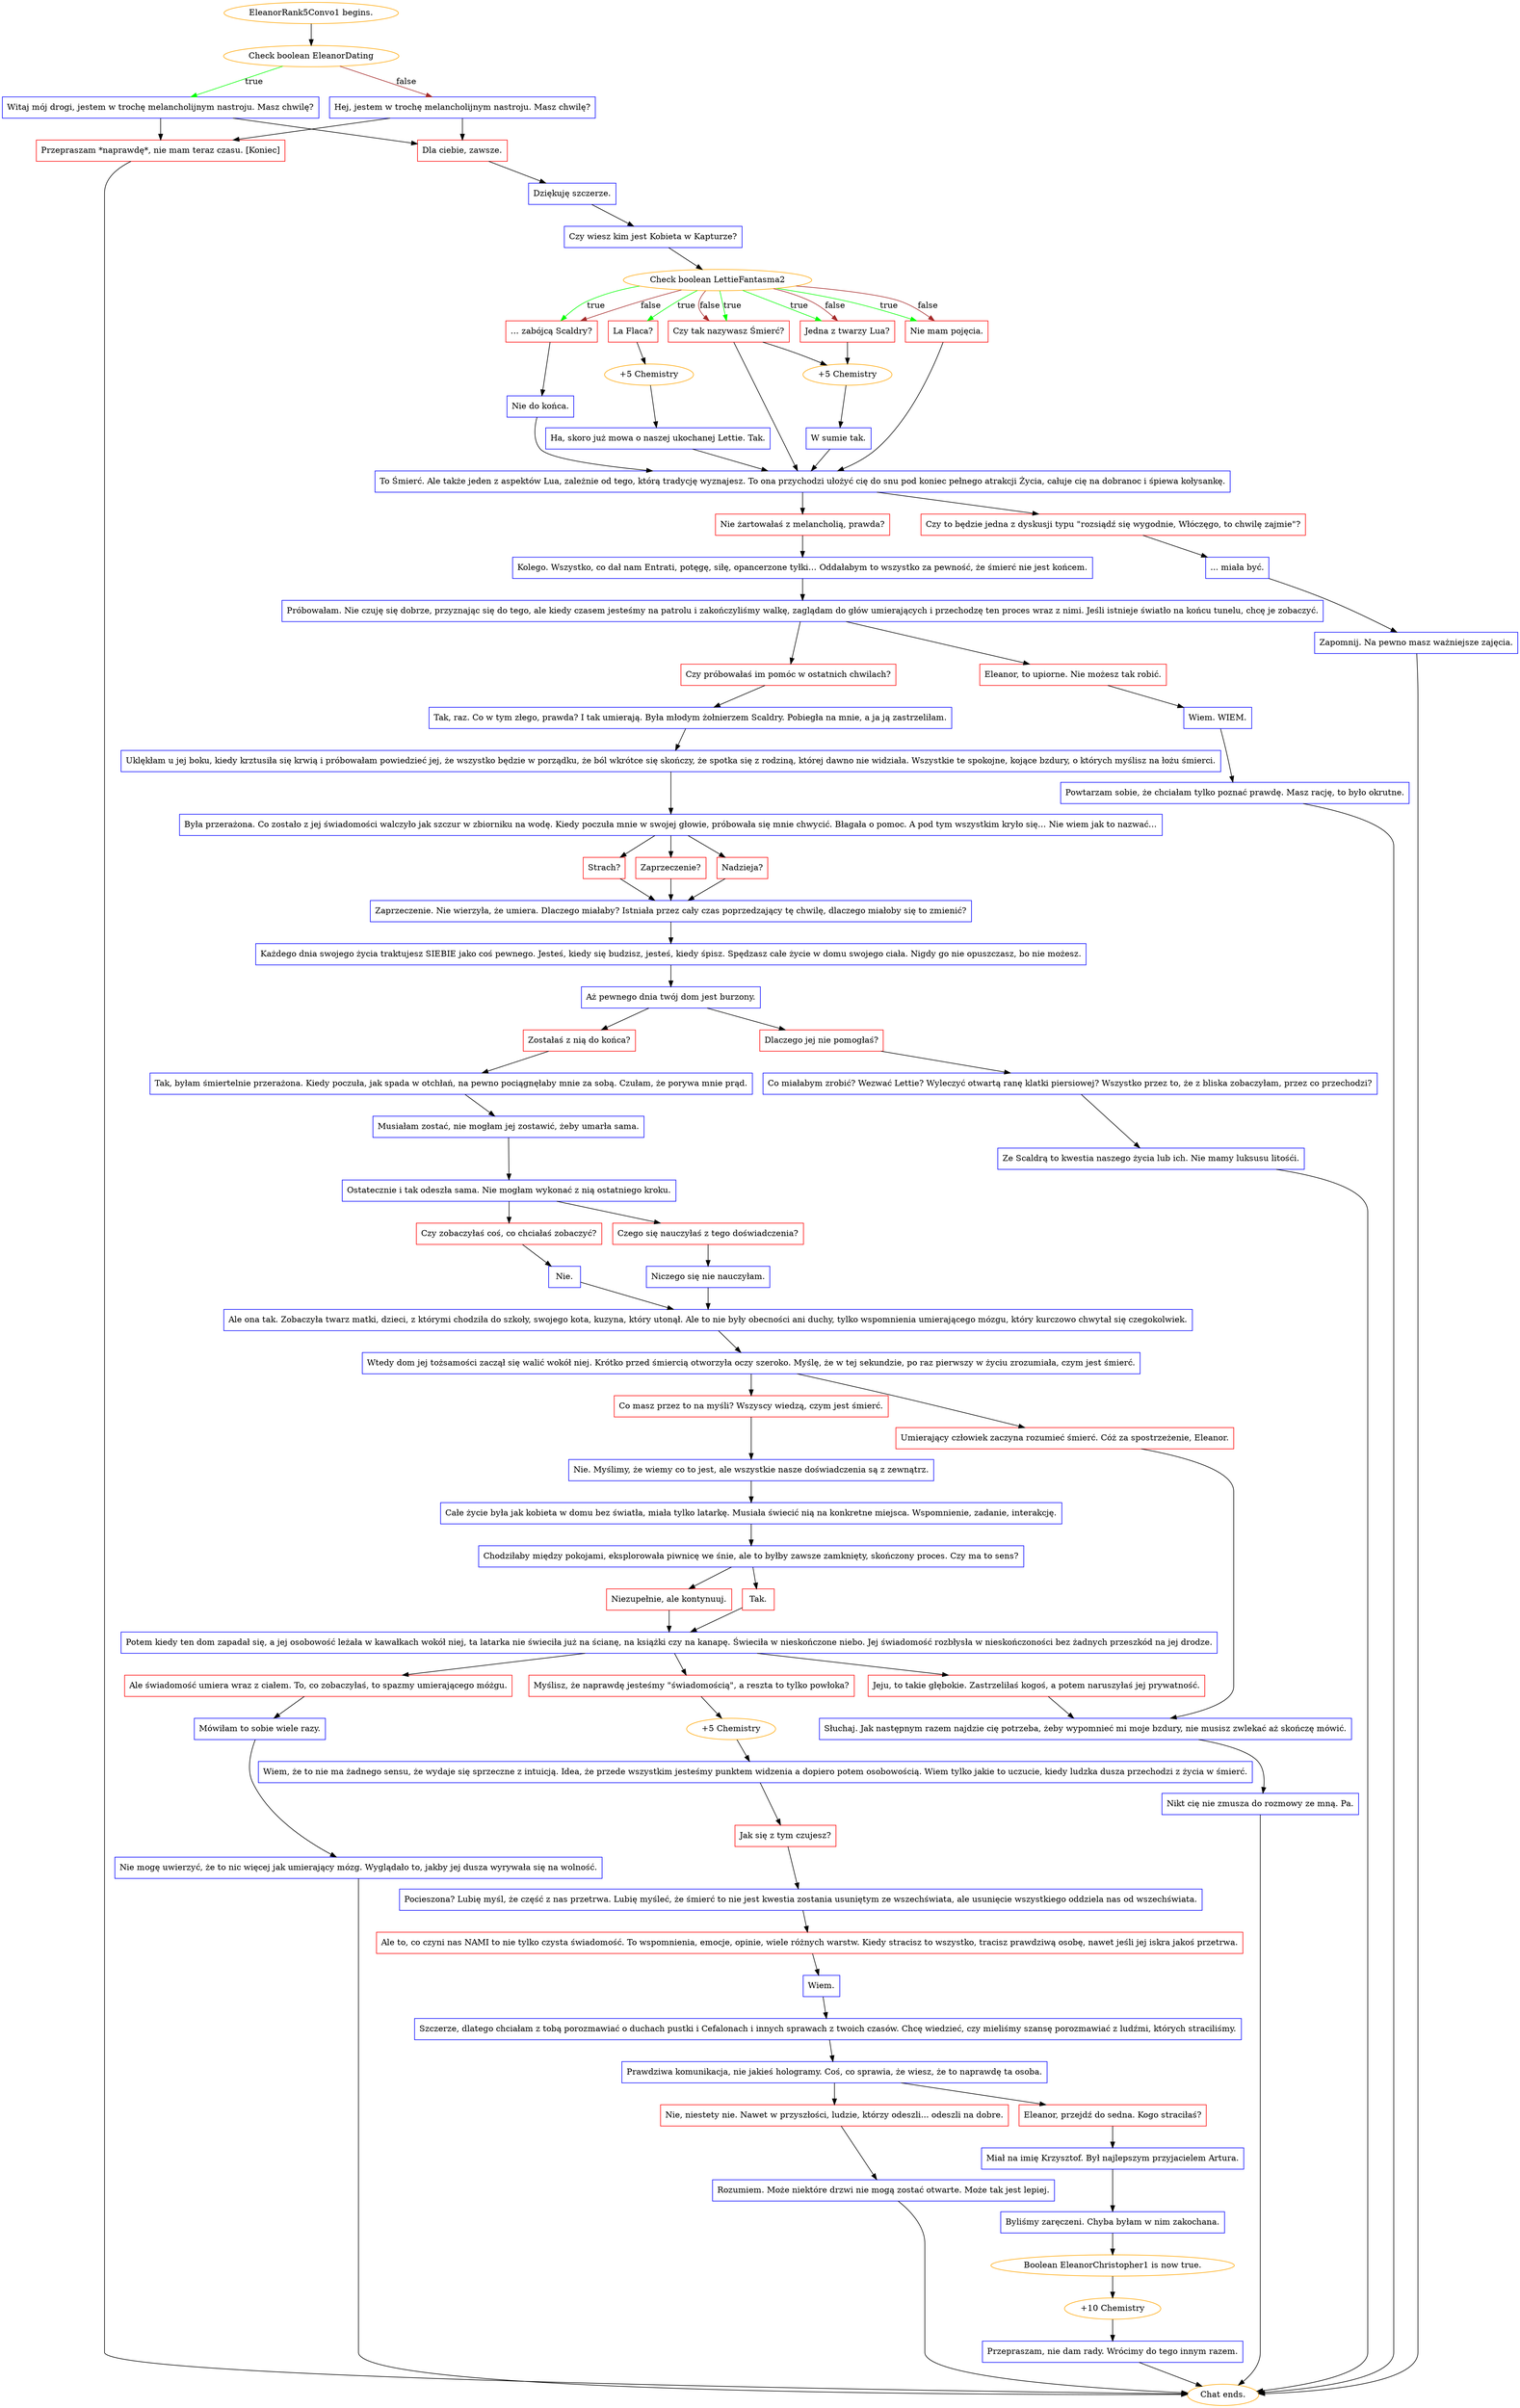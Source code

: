 digraph {
	"EleanorRank5Convo1 begins." [color=orange];
		"EleanorRank5Convo1 begins." -> j3246599705;
	j3246599705 [label="Check boolean EleanorDating",color=orange];
		j3246599705 -> j3390370271 [label=true,color=green];
		j3246599705 -> j4056746043 [label=false,color=brown];
	j3390370271 [label="Witaj mój drogi, jestem w trochę melancholijnym nastroju. Masz chwilę?",shape=box,color=blue];
		j3390370271 -> j2070654548;
		j3390370271 -> j1027831235;
	j4056746043 [label="Hej, jestem w trochę melancholijnym nastroju. Masz chwilę?",shape=box,color=blue];
		j4056746043 -> j2070654548;
		j4056746043 -> j1027831235;
	j2070654548 [label="Dla ciebie, zawsze.",shape=box,color=red];
		j2070654548 -> j4268346851;
	j1027831235 [label="Przepraszam *naprawdę*, nie mam teraz czasu. [Koniec]",shape=box,color=red];
		j1027831235 -> "Chat ends.";
	j4268346851 [label="Dziękuję szczerze.",shape=box,color=blue];
		j4268346851 -> j47285604;
	"Chat ends." [color=orange];
	j47285604 [label="Czy wiesz kim jest Kobieta w Kapturze?",shape=box,color=blue];
		j47285604 -> j3515344630;
	j3515344630 [label="Check boolean LettieFantasma2",color=orange];
		j3515344630 -> j2656448447 [label=true,color=green];
		j3515344630 -> j44062529 [label=true,color=green];
		j3515344630 -> j915734950 [label=true,color=green];
		j3515344630 -> j493397792 [label=true,color=green];
		j3515344630 -> j2462546173 [label=true,color=green];
		j3515344630 -> j44062529 [label=false,color=brown];
		j3515344630 -> j915734950 [label=false,color=brown];
		j3515344630 -> j493397792 [label=false,color=brown];
		j3515344630 -> j2462546173 [label=false,color=brown];
	j2656448447 [label="La Flaca?",shape=box,color=red];
		j2656448447 -> j2136005533;
	j44062529 [label="… zabójcą Scaldry?",shape=box,color=red];
		j44062529 -> j2033131132;
	j915734950 [label="Jedna z twarzy Lua?",shape=box,color=red];
		j915734950 -> j2636599958;
	j493397792 [label="Czy tak nazywasz Śmierć?",shape=box,color=red];
		j493397792 -> j2636599958;
		j493397792 -> j451394668;
	j2462546173 [label="Nie mam pojęcia.",shape=box,color=red];
		j2462546173 -> j451394668;
	j2136005533 [label="+5 Chemistry",color=orange];
		j2136005533 -> j1746128460;
	j2033131132 [label="Nie do końca.",shape=box,color=blue];
		j2033131132 -> j451394668;
	j2636599958 [label="+5 Chemistry",color=orange];
		j2636599958 -> j1663949116;
	j451394668 [label="To Śmierć. Ale także jeden z aspektów Lua, zależnie od tego, którą tradycję wyznajesz. To ona przychodzi ułożyć cię do snu pod koniec pełnego atrakcji Życia, całuje cię na dobranoc i śpiewa kołysankę.",shape=box,color=blue];
		j451394668 -> j1911831359;
		j451394668 -> j1888228603;
	j1746128460 [label="Ha, skoro już mowa o naszej ukochanej Lettie. Tak.",shape=box,color=blue];
		j1746128460 -> j451394668;
	j1663949116 [label="W sumie tak.",shape=box,color=blue];
		j1663949116 -> j451394668;
	j1911831359 [label="Nie żartowałaś z melancholią, prawda?",shape=box,color=red];
		j1911831359 -> j964365618;
	j1888228603 [label="Czy to będzie jedna z dyskusji typu \"rozsiądź się wygodnie, Włóczęgo, to chwilę zajmie\"?",shape=box,color=red];
		j1888228603 -> j2337171320;
	j964365618 [label="Kolego. Wszystko, co dał nam Entrati, potęgę, siłę, opancerzone tyłki… Oddałabym to wszystko za pewność, że śmierć nie jest końcem.",shape=box,color=blue];
		j964365618 -> j2453651259;
	j2337171320 [label="... miała być.",shape=box,color=blue];
		j2337171320 -> j1444729145;
	j2453651259 [label="Próbowałam. Nie czuję się dobrze, przyznając się do tego, ale kiedy czasem jesteśmy na patrolu i zakończyliśmy walkę, zaglądam do głów umierających i przechodzę ten proces wraz z nimi. Jeśli istnieje światło na końcu tunelu, chcę je zobaczyć.",shape=box,color=blue];
		j2453651259 -> j4220184813;
		j2453651259 -> j3463917918;
	j1444729145 [label="Zapomnij. Na pewno masz ważniejsze zajęcia.",shape=box,color=blue];
		j1444729145 -> "Chat ends.";
	j4220184813 [label="Eleanor, to upiorne. Nie możesz tak robić.",shape=box,color=red];
		j4220184813 -> j2539355335;
	j3463917918 [label="Czy próbowałaś im pomóc w ostatnich chwilach?",shape=box,color=red];
		j3463917918 -> j3945142102;
	j2539355335 [label="Wiem. WIEM.",shape=box,color=blue];
		j2539355335 -> j1670505218;
	j3945142102 [label="Tak, raz. Co w tym złego, prawda? I tak umierają. Była młodym żołnierzem Scaldry. Pobiegła na mnie, a ja ją zastrzeliłam.",shape=box,color=blue];
		j3945142102 -> j143752814;
	j1670505218 [label="Powtarzam sobie, że chciałam tylko poznać prawdę. Masz rację, to było okrutne.",shape=box,color=blue];
		j1670505218 -> "Chat ends.";
	j143752814 [label="Uklękłam u jej boku, kiedy krztusiła się krwią i próbowałam powiedzieć jej, że wszystko będzie w porządku, że ból wkrótce się skończy, że spotka się z rodziną, której dawno nie widziała. Wszystkie te spokojne, kojące bzdury, o których myślisz na łożu śmierci.",shape=box,color=blue];
		j143752814 -> j1547436753;
	j1547436753 [label="Była przerażona. Co zostało z jej świadomości walczyło jak szczur w zbiorniku na wodę. Kiedy poczuła mnie w swojej głowie, próbowała się mnie chwycić. Błagała o pomoc. A pod tym wszystkim kryło się… Nie wiem jak to nazwać…",shape=box,color=blue];
		j1547436753 -> j1037151028;
		j1547436753 -> j1696327275;
		j1547436753 -> j1009799963;
	j1037151028 [label="Nadzieja?",shape=box,color=red];
		j1037151028 -> j3611456564;
	j1696327275 [label="Strach?",shape=box,color=red];
		j1696327275 -> j3611456564;
	j1009799963 [label="Zaprzeczenie?",shape=box,color=red];
		j1009799963 -> j3611456564;
	j3611456564 [label="Zaprzeczenie. Nie wierzyła, że umiera. Dlaczego miałaby? Istniała przez cały czas poprzedzający tę chwilę, dlaczego miałoby się to zmienić?",shape=box,color=blue];
		j3611456564 -> j2237528324;
	j2237528324 [label="Każdego dnia swojego życia traktujesz SIEBIE jako coś pewnego. Jesteś, kiedy się budzisz, jesteś, kiedy śpisz. Spędzasz całe życie w domu swojego ciała. Nigdy go nie opuszczasz, bo nie możesz.",shape=box,color=blue];
		j2237528324 -> j3208959672;
	j3208959672 [label="Aż pewnego dnia twój dom jest burzony.",shape=box,color=blue];
		j3208959672 -> j1291246894;
		j3208959672 -> j182775473;
	j1291246894 [label="Dlaczego jej nie pomogłaś?",shape=box,color=red];
		j1291246894 -> j2487288362;
	j182775473 [label="Zostałaś z nią do końca?",shape=box,color=red];
		j182775473 -> j2440504352;
	j2487288362 [label="Co miałabym zrobić? Wezwać Lettie? Wyleczyć otwartą ranę klatki piersiowej? Wszystko przez to, że z bliska zobaczyłam, przez co przechodzi?",shape=box,color=blue];
		j2487288362 -> j892693145;
	j2440504352 [label="Tak, byłam śmiertelnie przerażona. Kiedy poczuła, jak spada w otchłań, na pewno pociągnęłaby mnie za sobą. Czułam, że porywa mnie prąd.",shape=box,color=blue];
		j2440504352 -> j876555317;
	j892693145 [label="Ze Scaldrą to kwestia naszego życia lub ich. Nie mamy luksusu litośći.",shape=box,color=blue];
		j892693145 -> "Chat ends.";
	j876555317 [label="Musiałam zostać, nie mogłam jej zostawić, żeby umarła sama.",shape=box,color=blue];
		j876555317 -> j2282366519;
	j2282366519 [label="Ostatecznie i tak odeszła sama. Nie mogłam wykonać z nią ostatniego kroku.",shape=box,color=blue];
		j2282366519 -> j1160826046;
		j2282366519 -> j1047889023;
	j1160826046 [label="Czego się nauczyłaś z tego doświadczenia?",shape=box,color=red];
		j1160826046 -> j2336713914;
	j1047889023 [label="Czy zobaczyłaś coś, co chciałaś zobaczyć?",shape=box,color=red];
		j1047889023 -> j4237515814;
	j2336713914 [label="Niczego się nie nauczyłam.",shape=box,color=blue];
		j2336713914 -> j2158638481;
	j4237515814 [label="Nie.",shape=box,color=blue];
		j4237515814 -> j2158638481;
	j2158638481 [label="Ale ona tak. Zobaczyła twarz matki, dzieci, z którymi chodziła do szkoły, swojego kota, kuzyna, który utonął. Ale to nie były obecności ani duchy, tylko wspomnienia umierającego mózgu, który kurczowo chwytał się czegokolwiek.",shape=box,color=blue];
		j2158638481 -> j4022424126;
	j4022424126 [label="Wtedy dom jej tożsamości zaczął się walić wokół niej. Krótko przed śmiercią otworzyła oczy szeroko. Myślę, że w tej sekundzie, po raz pierwszy w życiu zrozumiała, czym jest śmierć.",shape=box,color=blue];
		j4022424126 -> j1988579852;
		j4022424126 -> j1040525955;
	j1988579852 [label="Umierający człowiek zaczyna rozumieć śmierć. Cóż za spostrzeżenie, Eleanor.",shape=box,color=red];
		j1988579852 -> j2570272363;
	j1040525955 [label="Co masz przez to na myśli? Wszyscy wiedzą, czym jest śmierć.",shape=box,color=red];
		j1040525955 -> j2417405162;
	j2570272363 [label="Słuchaj. Jak następnym razem najdzie cię potrzeba, żeby wypomnieć mi moje bzdury, nie musisz zwlekać aż skończę mówić.",shape=box,color=blue];
		j2570272363 -> j4076721882;
	j2417405162 [label="Nie. Myślimy, że wiemy co to jest, ale wszystkie nasze doświadczenia są z zewnątrz.",shape=box,color=blue];
		j2417405162 -> j1519106913;
	j4076721882 [label="Nikt cię nie zmusza do rozmowy ze mną. Pa.",shape=box,color=blue];
		j4076721882 -> "Chat ends.";
	j1519106913 [label="Całe życie była jak kobieta w domu bez światła, miała tylko latarkę. Musiała świecić nią na konkretne miejsca. Wspomnienie, zadanie, interakcję.",shape=box,color=blue];
		j1519106913 -> j3132936980;
	j3132936980 [label="Chodziłaby między pokojami, eksplorowała piwnicę we śnie, ale to byłby zawsze zamknięty, skończony proces. Czy ma to sens?",shape=box,color=blue];
		j3132936980 -> j3062259829;
		j3132936980 -> j1771976135;
	j3062259829 [label="Niezupełnie, ale kontynuuj.",shape=box,color=red];
		j3062259829 -> j1136721458;
	j1771976135 [label="Tak.",shape=box,color=red];
		j1771976135 -> j1136721458;
	j1136721458 [label="Potem kiedy ten dom zapadał się, a jej osobowość leżała w kawałkach wokół niej, ta latarka nie świeciła już na ścianę, na książki czy na kanapę. Świeciła w nieskończone niebo. Jej świadomość rozbłysła w nieskończoności bez żadnych przeszkód na jej drodze.",shape=box,color=blue];
		j1136721458 -> j316677504;
		j1136721458 -> j3650802963;
		j1136721458 -> j2983287858;
	j316677504 [label="Ale świadomość umiera wraz z ciałem. To, co zobaczyłaś, to spazmy umierającego móżgu.",shape=box,color=red];
		j316677504 -> j3119726278;
	j3650802963 [label="Myślisz, że naprawdę jesteśmy \"świadomością\", a reszta to tylko powłoka?",shape=box,color=red];
		j3650802963 -> j720441916;
	j2983287858 [label="Jeju, to takie głębokie. Zastrzeliłaś kogoś, a potem naruszyłaś jej prywatność.",shape=box,color=red];
		j2983287858 -> j2570272363;
	j3119726278 [label="Mówiłam to sobie wiele razy.",shape=box,color=blue];
		j3119726278 -> j3751706191;
	j720441916 [label="+5 Chemistry",color=orange];
		j720441916 -> j878080461;
	j3751706191 [label="Nie mogę uwierzyć, że to nic więcej jak umierający mózg. Wyglądało to, jakby jej dusza wyrywała się na wolność.",shape=box,color=blue];
		j3751706191 -> "Chat ends.";
	j878080461 [label="Wiem, że to nie ma żadnego sensu, że wydaje się sprzeczne z intuicją. Idea, że przede wszystkim jesteśmy punktem widzenia a dopiero potem osobowością. Wiem tylko jakie to uczucie, kiedy ludzka dusza przechodzi z życia w śmierć.",shape=box,color=blue];
		j878080461 -> j2728064772;
	j2728064772 [label="Jak się z tym czujesz?",shape=box,color=red];
		j2728064772 -> j3974916481;
	j3974916481 [label="Pocieszona? Lubię myśl, że część z nas przetrwa. Lubię myśleć, że śmierć to nie jest kwestia zostania usuniętym ze wszechświata, ale usunięcie wszystkiego oddziela nas od wszechświata.",shape=box,color=blue];
		j3974916481 -> j3619783175;
	j3619783175 [label="Ale to, co czyni nas NAMI to nie tylko czysta świadomość. To wspomnienia, emocje, opinie, wiele różnych warstw. Kiedy stracisz to wszystko, tracisz prawdziwą osobę, nawet jeśli jej iskra jakoś przetrwa.",shape=box,color=red];
		j3619783175 -> j1481332430;
	j1481332430 [label="Wiem.",shape=box,color=blue];
		j1481332430 -> j412126972;
	j412126972 [label="Szczerze, dlatego chciałam z tobą porozmawiać o duchach pustki i Cefalonach i innych sprawach z twoich czasów. Chcę wiedzieć, czy mieliśmy szansę porozmawiać z ludźmi, których straciliśmy.",shape=box,color=blue];
		j412126972 -> j2719224382;
	j2719224382 [label="Prawdziwa komunikacja, nie jakieś hologramy. Coś, co sprawia, że wiesz, że to naprawdę ta osoba.",shape=box,color=blue];
		j2719224382 -> j34510176;
		j2719224382 -> j1380821821;
	j34510176 [label="Nie, niestety nie. Nawet w przyszłości, ludzie, którzy odeszli... odeszli na dobre.",shape=box,color=red];
		j34510176 -> j938244338;
	j1380821821 [label="Eleanor, przejdź do sedna. Kogo straciłaś?",shape=box,color=red];
		j1380821821 -> j2392962922;
	j938244338 [label="Rozumiem. Może niektóre drzwi nie mogą zostać otwarte. Może tak jest lepiej.",shape=box,color=blue];
		j938244338 -> "Chat ends.";
	j2392962922 [label="Miał na imię Krzysztof. Był najlepszym przyjacielem Artura.",shape=box,color=blue];
		j2392962922 -> j3080483864;
	j3080483864 [label="Byliśmy zaręczeni. Chyba byłam w nim zakochana.",shape=box,color=blue];
		j3080483864 -> j4181975186;
	j4181975186 [label="Boolean EleanorChristopher1 is now true.",color=orange];
		j4181975186 -> j1813908093;
	j1813908093 [label="+10 Chemistry",color=orange];
		j1813908093 -> j3716223129;
	j3716223129 [label="Przepraszam, nie dam rady. Wrócimy do tego innym razem.",shape=box,color=blue];
		j3716223129 -> "Chat ends.";
}